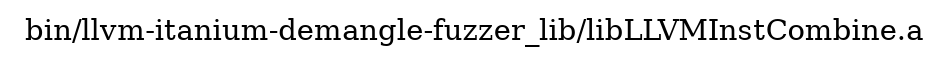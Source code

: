 digraph "bin/llvm-itanium-demangle-fuzzer_lib/libLLVMInstCombine.a" {
	label="bin/llvm-itanium-demangle-fuzzer_lib/libLLVMInstCombine.a";
	rankdir="LR"

}
